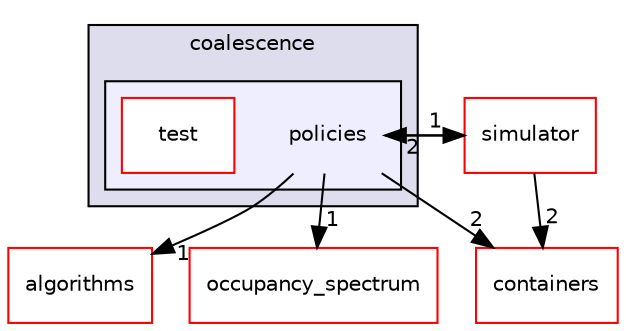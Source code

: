 digraph "quetzal/modules/coalescence/policies" {
  compound=true
  node [ fontsize="10", fontname="Helvetica"];
  edge [ labelfontsize="10", labelfontname="Helvetica"];
  subgraph clusterdir_6f18ad16022816a18d280c39985f7841 {
    graph [ bgcolor="#ddddee", pencolor="black", label="coalescence" fontname="Helvetica", fontsize="10", URL="dir_6f18ad16022816a18d280c39985f7841.html"]
  subgraph clusterdir_b9ab81b980550da7f2d71694f20dc1ae {
    graph [ bgcolor="#eeeeff", pencolor="black", label="" URL="dir_b9ab81b980550da7f2d71694f20dc1ae.html"];
    dir_b9ab81b980550da7f2d71694f20dc1ae [shape=plaintext label="policies"];
    dir_930f75db551d3917be89428d39cce91f [shape=box label="test" color="red" fillcolor="white" style="filled" URL="dir_930f75db551d3917be89428d39cce91f.html"];
  }
  }
  dir_5d08ec2029f87ad7effa1aa3a39a55c7 [shape=box label="algorithms" fillcolor="white" style="filled" color="red" URL="dir_5d08ec2029f87ad7effa1aa3a39a55c7.html"];
  dir_004de26391fc50012dd8482d8b1b4cbf [shape=box label="containers" fillcolor="white" style="filled" color="red" URL="dir_004de26391fc50012dd8482d8b1b4cbf.html"];
  dir_a2f707a36be138eb8611714132795111 [shape=box label="occupancy_spectrum" fillcolor="white" style="filled" color="red" URL="dir_a2f707a36be138eb8611714132795111.html"];
  dir_2a1890074ce3c655d2ada46e194b66a5 [shape=box label="simulator" fillcolor="white" style="filled" color="red" URL="dir_2a1890074ce3c655d2ada46e194b66a5.html"];
  dir_b9ab81b980550da7f2d71694f20dc1ae->dir_5d08ec2029f87ad7effa1aa3a39a55c7 [headlabel="1", labeldistance=1.5 headhref="dir_000020_000024.html"];
  dir_b9ab81b980550da7f2d71694f20dc1ae->dir_004de26391fc50012dd8482d8b1b4cbf [headlabel="2", labeldistance=1.5 headhref="dir_000020_000026.html"];
  dir_b9ab81b980550da7f2d71694f20dc1ae->dir_a2f707a36be138eb8611714132795111 [headlabel="1", labeldistance=1.5 headhref="dir_000020_000030.html"];
  dir_b9ab81b980550da7f2d71694f20dc1ae->dir_2a1890074ce3c655d2ada46e194b66a5 [headlabel="1", labeldistance=1.5 headhref="dir_000020_000060.html"];
  dir_2a1890074ce3c655d2ada46e194b66a5->dir_b9ab81b980550da7f2d71694f20dc1ae [headlabel="2", labeldistance=1.5 headhref="dir_000060_000020.html"];
  dir_2a1890074ce3c655d2ada46e194b66a5->dir_004de26391fc50012dd8482d8b1b4cbf [headlabel="2", labeldistance=1.5 headhref="dir_000060_000026.html"];
}
